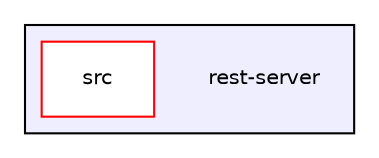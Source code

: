 digraph "rest-server" {
  compound=true
  node [ fontsize="10", fontname="Helvetica"];
  edge [ labelfontsize="10", labelfontname="Helvetica"];
  subgraph clusterdir_6dbabb3f8fcf581827464cabc45daf6b {
    graph [ bgcolor="#eeeeff", pencolor="black", label="" URL="dir_6dbabb3f8fcf581827464cabc45daf6b.html"];
    dir_6dbabb3f8fcf581827464cabc45daf6b [shape=plaintext label="rest-server"];
    dir_33f089569be8def10cd5f057d74ff592 [shape=box label="src" color="red" fillcolor="white" style="filled" URL="dir_33f089569be8def10cd5f057d74ff592.html"];
  }
}
